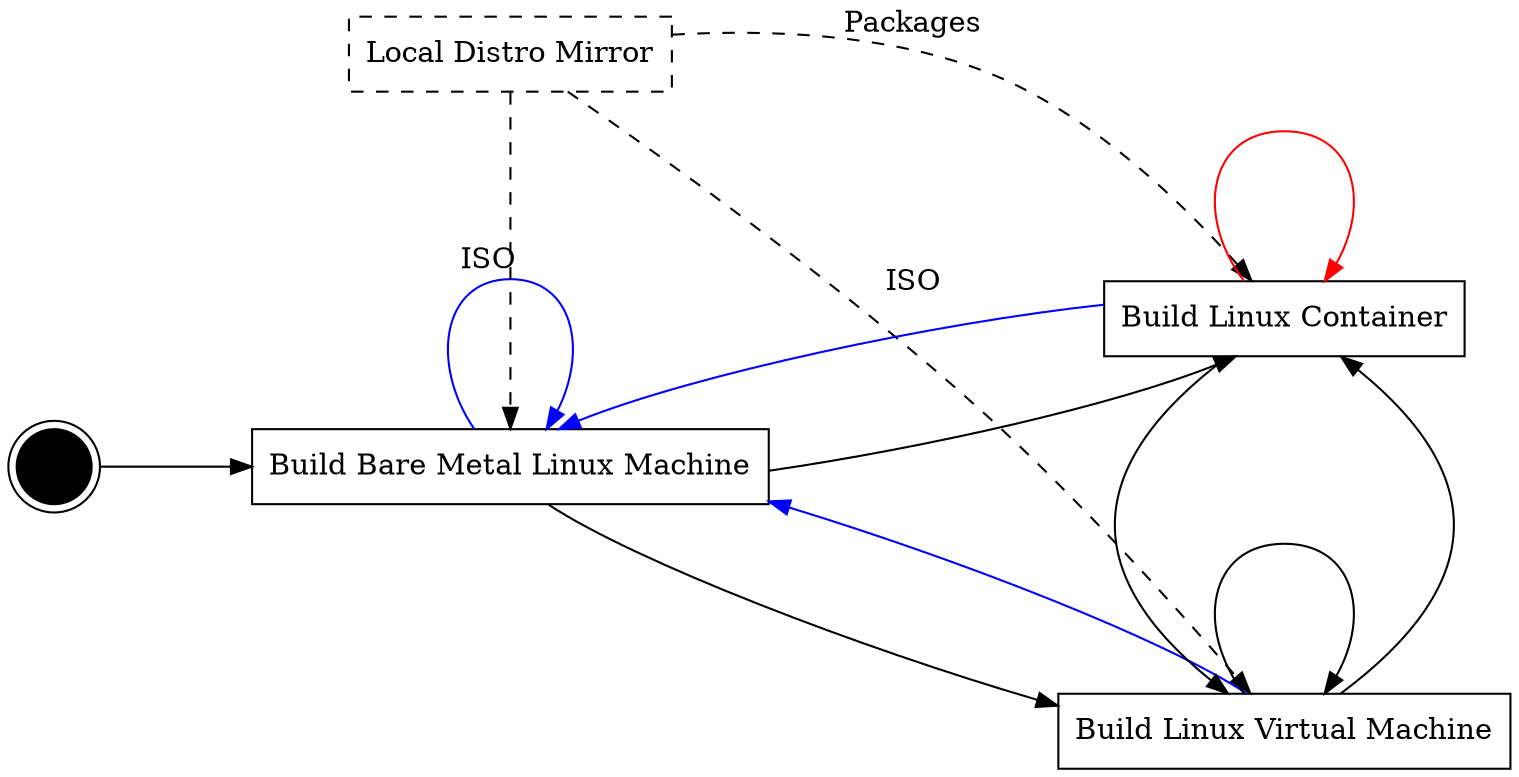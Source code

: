 digraph {
	rankdir=LR;
	node [shape=box];
	nodesep=1;
	ranksep=1;

	start [shape=doublecircle label="" style=filled fillcolor=black];
	{
		rank=same;
		step0 [label="Build Bare Metal Linux Machine"];
		mirror [label="Local Distro Mirror" style="dashed"];
	}
	{
		rank=same;
	step1 [label="Build Linux Virtual Machine"];
	step2 [label="Build Linux Container"];
	}

	mirror -> step0 [style="dashed" label="ISO"];
	mirror -> step1 [style="dashed" label="ISO"];
	mirror -> step2 [style="dashed" label="Packages"];

	step0 -> step0 [color="blue"];
	start -> step0;
	step0 -> step1;
	step0 -> step2;
	step1 -> step1;
	step1 -> step0 [color="blue"];
	step1 -> step2;
	step2 -> step1;
	step2 -> step2 [color="red"];
	step2 -> step0 [color="blue"];
}
